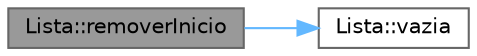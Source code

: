digraph "Lista::removerInicio"
{
 // INTERACTIVE_SVG=YES
 // LATEX_PDF_SIZE
  bgcolor="transparent";
  edge [fontname=Helvetica,fontsize=10,labelfontname=Helvetica,labelfontsize=10];
  node [fontname=Helvetica,fontsize=10,shape=box,height=0.2,width=0.4];
  rankdir="LR";
  Node1 [id="Node000001",label="Lista::removerInicio",height=0.2,width=0.4,color="gray40", fillcolor="grey60", style="filled", fontcolor="black",tooltip="Remove a coluna do início da lista."];
  Node1 -> Node2 [id="edge1_Node000001_Node000002",color="steelblue1",style="solid",tooltip=" "];
  Node2 [id="Node000002",label="Lista::vazia",height=0.2,width=0.4,color="grey40", fillcolor="white", style="filled",URL="$db/dba/class_lista.html#a9a8529d0ea4e79cd6b7cd600e556d9f8",tooltip="Verifica se a lista está vazia."];
}
